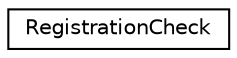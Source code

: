 digraph "Graphical Class Hierarchy"
{
 // LATEX_PDF_SIZE
  edge [fontname="Helvetica",fontsize="10",labelfontname="Helvetica",labelfontsize="10"];
  node [fontname="Helvetica",fontsize="10",shape=record];
  rankdir="LR";
  Node0 [label="RegistrationCheck",height=0.2,width=0.4,color="black", fillcolor="white", style="filled",URL="$classRegistrationCheck.html",tooltip=" "];
}
